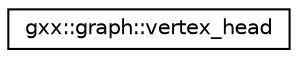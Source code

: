 digraph "Graphical Class Hierarchy"
{
  edge [fontname="Helvetica",fontsize="10",labelfontname="Helvetica",labelfontsize="10"];
  node [fontname="Helvetica",fontsize="10",shape=record];
  rankdir="LR";
  Node1 [label="gxx::graph::vertex_head",height=0.2,width=0.4,color="black", fillcolor="white", style="filled",URL="$classgxx_1_1graph_1_1vertex__head.html"];
}
